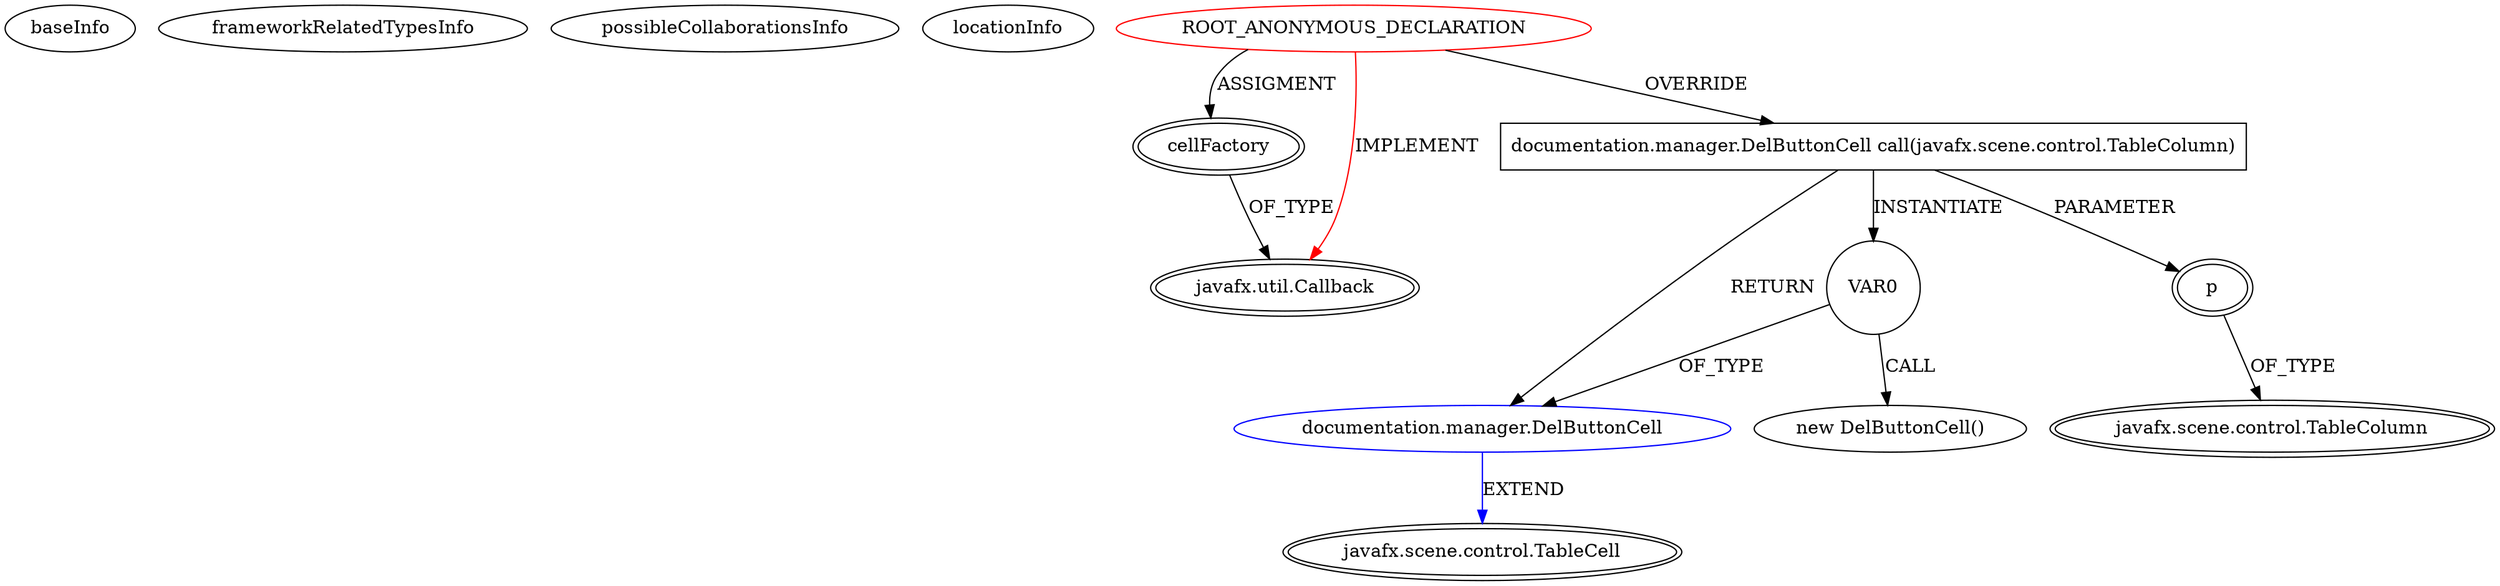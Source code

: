 digraph {
baseInfo[graphId=3243,category="extension_graph",isAnonymous=true,possibleRelation=true]
frameworkRelatedTypesInfo[0="javafx.util.Callback"]
possibleCollaborationsInfo[0="3243~OVERRIDING_METHOD_DECLARATION-INSTANTIATION-OVERRIDING_METHOD_DECLARATION-RETURN_TYPE-~javafx.util.Callback ~javafx.scene.control.TableCell ~true~false"]
locationInfo[projectName="jalbertcruz-Documentation-manager",filePath="/jalbertcruz-Documentation-manager/Documentation-manager-master/src/documentation/manager/DocumentationManager.java",contextSignature="void mkTable()",graphId="3243"]
0[label="ROOT_ANONYMOUS_DECLARATION",vertexType="ROOT_ANONYMOUS_DECLARATION",isFrameworkType=false,color=red]
1[label="javafx.util.Callback",vertexType="FRAMEWORK_INTERFACE_TYPE",isFrameworkType=true,peripheries=2]
2[label="cellFactory",vertexType="OUTSIDE_VARIABLE_EXPRESION",isFrameworkType=true,peripheries=2]
4[label="documentation.manager.DelButtonCell call(javafx.scene.control.TableColumn)",vertexType="OVERRIDING_METHOD_DECLARATION",isFrameworkType=false,shape=box]
5[label="documentation.manager.DelButtonCell",vertexType="REFERENCE_CLIENT_CLASS_DECLARATION",isFrameworkType=false,color=blue]
6[label="javafx.scene.control.TableCell",vertexType="FRAMEWORK_CLASS_TYPE",isFrameworkType=true,peripheries=2]
7[label="p",vertexType="PARAMETER_DECLARATION",isFrameworkType=true,peripheries=2]
8[label="javafx.scene.control.TableColumn",vertexType="FRAMEWORK_CLASS_TYPE",isFrameworkType=true,peripheries=2]
10[label="VAR0",vertexType="VARIABLE_EXPRESION",isFrameworkType=false,shape=circle]
9[label="new DelButtonCell()",vertexType="CONSTRUCTOR_CALL",isFrameworkType=false]
0->1[label="IMPLEMENT",color=red]
0->2[label="ASSIGMENT"]
2->1[label="OF_TYPE"]
0->4[label="OVERRIDE"]
5->6[label="EXTEND",color=blue]
4->5[label="RETURN"]
7->8[label="OF_TYPE"]
4->7[label="PARAMETER"]
4->10[label="INSTANTIATE"]
10->5[label="OF_TYPE"]
10->9[label="CALL"]
}
